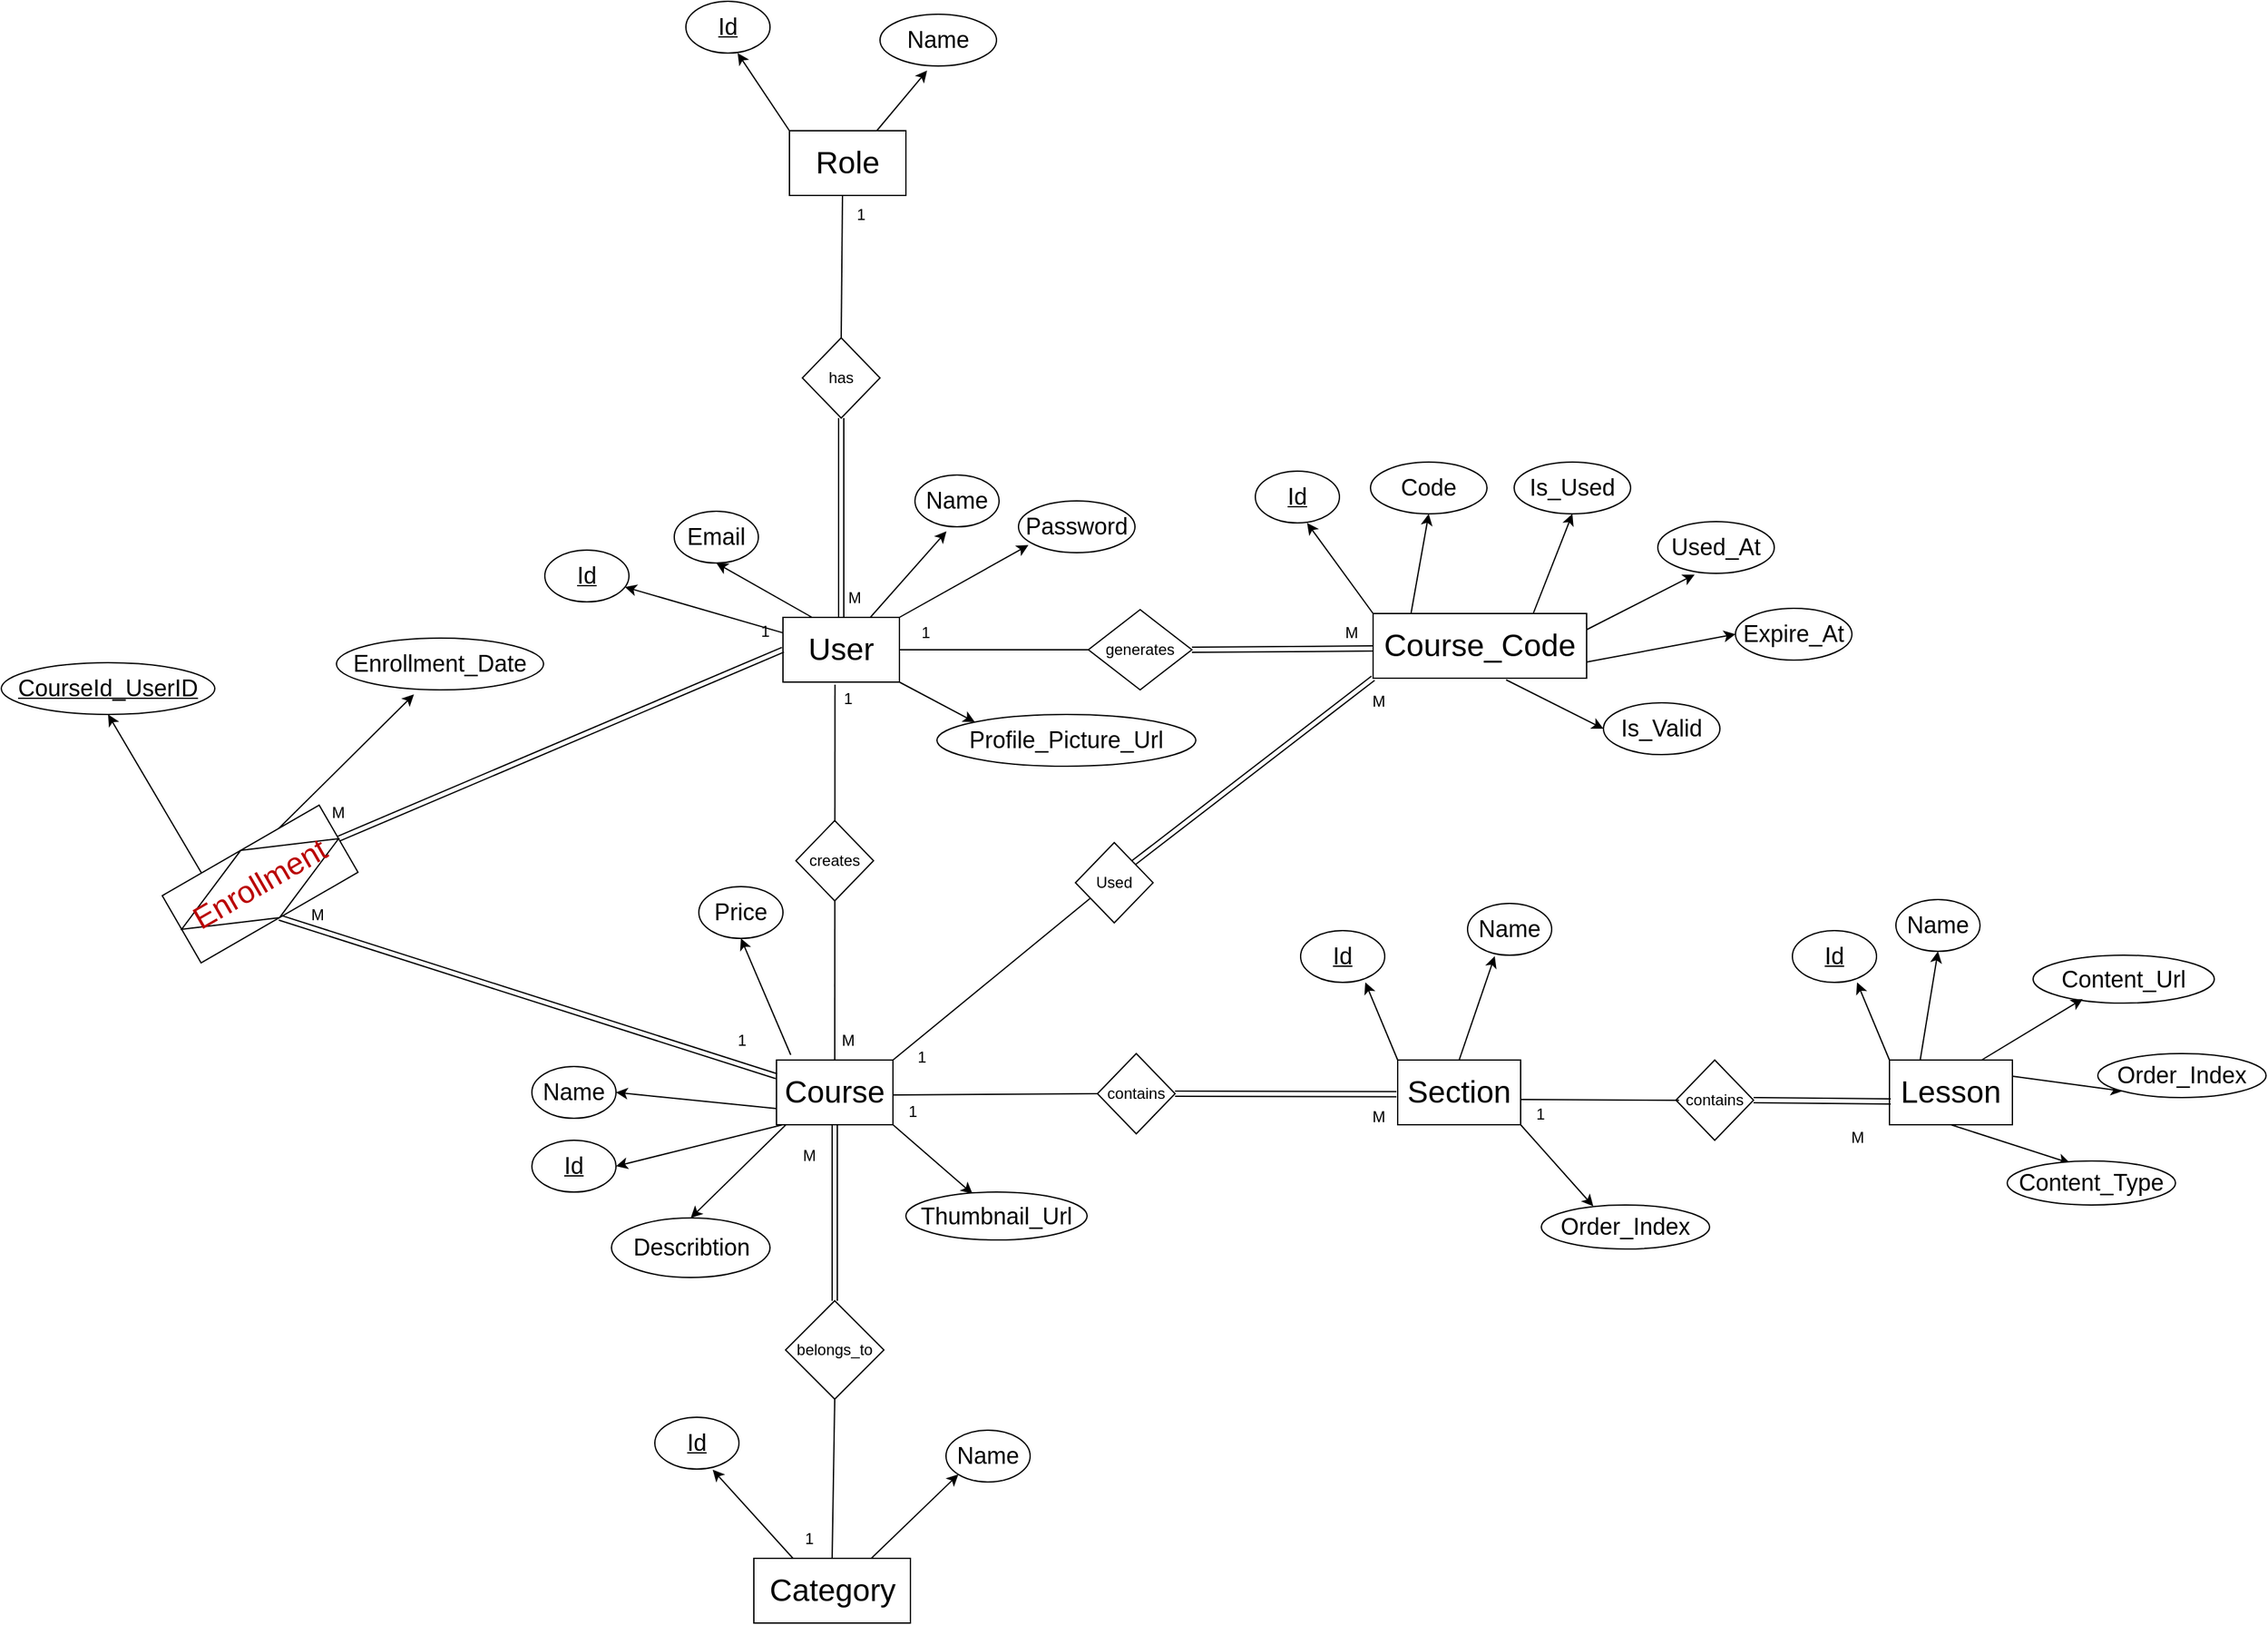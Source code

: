 <mxfile>
    <diagram id="kIUijbhrvOahCNuGcpKs" name="Page-1">
        <mxGraphModel dx="2920" dy="938" grid="1" gridSize="10" guides="1" tooltips="1" connect="1" arrows="1" fold="1" page="1" pageScale="1" pageWidth="850" pageHeight="1100" math="0" shadow="0">
            <root>
                <mxCell id="0"/>
                <mxCell id="1" parent="0"/>
                <mxCell id="7" value="" style="edgeStyle=none;html=1;" parent="1" source="2" target="5" edge="1">
                    <mxGeometry relative="1" as="geometry"/>
                </mxCell>
                <mxCell id="8" style="edgeStyle=none;html=1;exitX=0.75;exitY=0;exitDx=0;exitDy=0;entryX=0.374;entryY=1.088;entryDx=0;entryDy=0;entryPerimeter=0;" parent="1" source="2" target="9" edge="1">
                    <mxGeometry relative="1" as="geometry">
                        <mxPoint x="654" y="496" as="targetPoint"/>
                    </mxGeometry>
                </mxCell>
                <mxCell id="12" style="edgeStyle=none;html=1;exitX=0.25;exitY=0;exitDx=0;exitDy=0;entryX=0.5;entryY=1;entryDx=0;entryDy=0;" parent="1" source="2" target="11" edge="1">
                    <mxGeometry relative="1" as="geometry"/>
                </mxCell>
                <mxCell id="14" style="edgeStyle=none;html=1;exitX=1;exitY=0;exitDx=0;exitDy=0;entryX=0.085;entryY=0.854;entryDx=0;entryDy=0;entryPerimeter=0;" parent="1" source="2" target="15" edge="1">
                    <mxGeometry relative="1" as="geometry">
                        <mxPoint x="684" y="506" as="targetPoint"/>
                    </mxGeometry>
                </mxCell>
                <mxCell id="73" style="edgeStyle=none;html=1;exitX=1;exitY=1;exitDx=0;exitDy=0;entryX=0;entryY=0;entryDx=0;entryDy=0;" parent="1" source="2" target="74" edge="1">
                    <mxGeometry relative="1" as="geometry">
                        <mxPoint x="670" y="620" as="targetPoint"/>
                    </mxGeometry>
                </mxCell>
                <mxCell id="2" value="&lt;font style=&quot;font-size: 24px;&quot;&gt;User&lt;/font&gt;" style="rounded=0;whiteSpace=wrap;html=1;" parent="1" vertex="1">
                    <mxGeometry x="524" y="546" width="90" height="50" as="geometry"/>
                </mxCell>
                <mxCell id="5" value="&lt;u&gt;&lt;font style=&quot;font-size: 18px;&quot;&gt;Id&lt;/font&gt;&lt;/u&gt;" style="ellipse;whiteSpace=wrap;html=1;" parent="1" vertex="1">
                    <mxGeometry x="340" y="494" width="65" height="40" as="geometry"/>
                </mxCell>
                <mxCell id="9" value="&lt;font style=&quot;font-size: 18px;&quot;&gt;Name&lt;/font&gt;" style="ellipse;whiteSpace=wrap;html=1;" parent="1" vertex="1">
                    <mxGeometry x="626" y="436" width="65" height="40" as="geometry"/>
                </mxCell>
                <mxCell id="11" value="&lt;font style=&quot;font-size: 18px;&quot;&gt;Email&lt;/font&gt;" style="ellipse;whiteSpace=wrap;html=1;" parent="1" vertex="1">
                    <mxGeometry x="440" y="464" width="65" height="40" as="geometry"/>
                </mxCell>
                <mxCell id="15" value="&lt;font style=&quot;font-size: 18px;&quot;&gt;Password&lt;/font&gt;" style="ellipse;whiteSpace=wrap;html=1;" parent="1" vertex="1">
                    <mxGeometry x="706" y="456" width="90" height="40" as="geometry"/>
                </mxCell>
                <mxCell id="26" value="M" style="text;html=1;align=center;verticalAlign=middle;resizable=0;points=[];autosize=1;strokeColor=none;fillColor=none;" parent="1" vertex="1">
                    <mxGeometry x="564" y="516" width="30" height="30" as="geometry"/>
                </mxCell>
                <mxCell id="38" style="edgeStyle=none;html=1;entryX=1;entryY=0.5;entryDx=0;entryDy=0;exitX=0;exitY=0.75;exitDx=0;exitDy=0;" parent="1" source="29" target="40" edge="1">
                    <mxGeometry relative="1" as="geometry">
                        <mxPoint x="444" y="858" as="targetPoint"/>
                        <mxPoint x="519" y="888" as="sourcePoint"/>
                    </mxGeometry>
                </mxCell>
                <mxCell id="41" style="edgeStyle=none;html=1;entryX=1;entryY=0.5;entryDx=0;entryDy=0;exitX=0.137;exitY=0.963;exitDx=0;exitDy=0;exitPerimeter=0;" parent="1" source="29" target="42" edge="1">
                    <mxGeometry relative="1" as="geometry">
                        <mxPoint x="415" y="911" as="targetPoint"/>
                        <mxPoint x="520" y="944" as="sourcePoint"/>
                    </mxGeometry>
                </mxCell>
                <mxCell id="53" style="edgeStyle=none;html=1;exitX=1;exitY=1;exitDx=0;exitDy=0;entryX=0.368;entryY=0.038;entryDx=0;entryDy=0;entryPerimeter=0;" parent="1" source="29" target="54" edge="1">
                    <mxGeometry relative="1" as="geometry">
                        <mxPoint x="650" y="990" as="targetPoint"/>
                    </mxGeometry>
                </mxCell>
                <mxCell id="79" style="edgeStyle=none;html=1;exitX=0.105;exitY=0.958;exitDx=0;exitDy=0;entryX=0.5;entryY=0;entryDx=0;entryDy=0;exitPerimeter=0;" parent="1" source="29" target="78" edge="1">
                    <mxGeometry relative="1" as="geometry">
                        <mxPoint x="586.5" y="939" as="sourcePoint"/>
                        <Array as="points"/>
                    </mxGeometry>
                </mxCell>
                <mxCell id="80" style="edgeStyle=none;html=1;entryX=0.5;entryY=1;entryDx=0;entryDy=0;" parent="1" target="77" edge="1">
                    <mxGeometry relative="1" as="geometry">
                        <mxPoint x="530" y="884" as="sourcePoint"/>
                    </mxGeometry>
                </mxCell>
                <mxCell id="29" value="&lt;span style=&quot;font-size: 24px;&quot;&gt;Course&lt;/span&gt;" style="rounded=0;whiteSpace=wrap;html=1;" parent="1" vertex="1">
                    <mxGeometry x="519" y="888" width="90" height="50" as="geometry"/>
                </mxCell>
                <mxCell id="31" value="" style="endArrow=none;html=1;exitX=0.426;exitY=1.057;exitDx=0;exitDy=0;exitPerimeter=0;" parent="1" target="29" edge="1">
                    <mxGeometry width="50" height="50" relative="1" as="geometry">
                        <mxPoint x="564.21" y="598.0" as="sourcePoint"/>
                        <mxPoint x="563.58" y="754" as="targetPoint"/>
                    </mxGeometry>
                </mxCell>
                <mxCell id="32" value="1" style="text;html=1;align=center;verticalAlign=middle;resizable=0;points=[];autosize=1;strokeColor=none;fillColor=none;" parent="1" vertex="1">
                    <mxGeometry x="559" y="594" width="30" height="30" as="geometry"/>
                </mxCell>
                <mxCell id="33" value="M" style="text;html=1;align=center;verticalAlign=middle;resizable=0;points=[];autosize=1;strokeColor=none;fillColor=none;" parent="1" vertex="1">
                    <mxGeometry x="559" y="858" width="30" height="30" as="geometry"/>
                </mxCell>
                <mxCell id="36" value="creates" style="rhombus;whiteSpace=wrap;html=1;" parent="1" vertex="1">
                    <mxGeometry x="534" y="703" width="60" height="62" as="geometry"/>
                </mxCell>
                <mxCell id="40" value="&lt;font style=&quot;font-size: 18px;&quot;&gt;Name&lt;/font&gt;" style="ellipse;whiteSpace=wrap;html=1;" parent="1" vertex="1">
                    <mxGeometry x="330" y="893" width="65" height="40" as="geometry"/>
                </mxCell>
                <mxCell id="42" value="&lt;font style=&quot;font-size: 18px;&quot;&gt;&lt;u&gt;Id&lt;/u&gt;&lt;/font&gt;" style="ellipse;whiteSpace=wrap;html=1;" parent="1" vertex="1">
                    <mxGeometry x="330" y="950" width="65" height="40" as="geometry"/>
                </mxCell>
                <mxCell id="43" value="1" style="text;html=1;align=center;verticalAlign=middle;resizable=0;points=[];autosize=1;strokeColor=none;fillColor=none;" parent="1" vertex="1">
                    <mxGeometry x="609" y="913" width="30" height="30" as="geometry"/>
                </mxCell>
                <mxCell id="44" value="M" style="text;html=1;align=center;verticalAlign=middle;resizable=0;points=[];autosize=1;strokeColor=none;fillColor=none;" parent="1" vertex="1">
                    <mxGeometry x="1339" y="933" width="30" height="30" as="geometry"/>
                </mxCell>
                <mxCell id="45" value="contains" style="rhombus;whiteSpace=wrap;html=1;" parent="1" vertex="1">
                    <mxGeometry x="767" y="883" width="60" height="62" as="geometry"/>
                </mxCell>
                <mxCell id="59" style="edgeStyle=none;html=1;exitX=0.25;exitY=0;exitDx=0;exitDy=0;entryX=0.5;entryY=1;entryDx=0;entryDy=0;" parent="1" source="51" target="55" edge="1">
                    <mxGeometry relative="1" as="geometry"/>
                </mxCell>
                <mxCell id="98" style="edgeStyle=none;html=1;exitX=1;exitY=0.25;exitDx=0;exitDy=0;entryX=0;entryY=1;entryDx=0;entryDy=0;" parent="1" source="51" edge="1" target="97">
                    <mxGeometry relative="1" as="geometry">
                        <mxPoint x="1530" y="888" as="targetPoint"/>
                    </mxGeometry>
                </mxCell>
                <mxCell id="104" style="edgeStyle=none;html=1;exitX=0.5;exitY=1;exitDx=0;exitDy=0;entryX=0.374;entryY=0.049;entryDx=0;entryDy=0;entryPerimeter=0;" parent="1" source="51" target="105" edge="1">
                    <mxGeometry relative="1" as="geometry">
                        <mxPoint x="1440" y="1034" as="targetPoint"/>
                    </mxGeometry>
                </mxCell>
                <mxCell id="51" value="&lt;font style=&quot;font-size: 24px;&quot;&gt;Lesson&lt;/font&gt;" style="rounded=0;whiteSpace=wrap;html=1;" parent="1" vertex="1">
                    <mxGeometry x="1379" y="888" width="95" height="50" as="geometry"/>
                </mxCell>
                <mxCell id="54" value="&lt;font style=&quot;font-size: 18px;&quot;&gt;Thumbnail_Url&lt;/font&gt;" style="ellipse;whiteSpace=wrap;html=1;" parent="1" vertex="1">
                    <mxGeometry x="619" y="990" width="140" height="37" as="geometry"/>
                </mxCell>
                <mxCell id="55" value="&lt;font style=&quot;font-size: 18px;&quot;&gt;Name&lt;/font&gt;" style="ellipse;whiteSpace=wrap;html=1;" parent="1" vertex="1">
                    <mxGeometry x="1384" y="764" width="65" height="40" as="geometry"/>
                </mxCell>
                <mxCell id="56" value="&lt;font style=&quot;font-size: 18px;&quot;&gt;&lt;u&gt;Id&lt;/u&gt;&lt;/font&gt;" style="ellipse;whiteSpace=wrap;html=1;" parent="1" vertex="1">
                    <mxGeometry x="1304" y="788" width="65" height="40" as="geometry"/>
                </mxCell>
                <mxCell id="57" style="edgeStyle=none;html=1;exitX=0;exitY=0;exitDx=0;exitDy=0;entryX=0.769;entryY=1;entryDx=0;entryDy=0;entryPerimeter=0;" parent="1" source="51" target="56" edge="1">
                    <mxGeometry relative="1" as="geometry"/>
                </mxCell>
                <mxCell id="60" value="&lt;font style=&quot;font-size: 18px;&quot;&gt;Content_Url&lt;/font&gt;" style="ellipse;whiteSpace=wrap;html=1;" parent="1" vertex="1">
                    <mxGeometry x="1490" y="807" width="140" height="37" as="geometry"/>
                </mxCell>
                <mxCell id="61" style="edgeStyle=none;html=1;exitX=0.75;exitY=0;exitDx=0;exitDy=0;entryX=0.274;entryY=0.914;entryDx=0;entryDy=0;entryPerimeter=0;" parent="1" source="51" target="60" edge="1">
                    <mxGeometry relative="1" as="geometry"/>
                </mxCell>
                <mxCell id="62" value="M" style="text;html=1;align=center;verticalAlign=middle;resizable=0;points=[];autosize=1;strokeColor=none;fillColor=none;" parent="1" vertex="1">
                    <mxGeometry x="969" y="917" width="30" height="30" as="geometry"/>
                </mxCell>
                <mxCell id="63" style="edgeStyle=none;html=1;exitX=0.5;exitY=0;exitDx=0;exitDy=0;entryX=0.323;entryY=1.018;entryDx=0;entryDy=0;entryPerimeter=0;" parent="1" source="64" target="65" edge="1">
                    <mxGeometry relative="1" as="geometry"/>
                </mxCell>
                <mxCell id="95" style="edgeStyle=none;html=1;exitX=1;exitY=1;exitDx=0;exitDy=0;entryX=0.309;entryY=0.029;entryDx=0;entryDy=0;entryPerimeter=0;" parent="1" source="64" target="96" edge="1">
                    <mxGeometry relative="1" as="geometry">
                        <mxPoint x="1150" y="834" as="targetPoint"/>
                    </mxGeometry>
                </mxCell>
                <mxCell id="64" value="&lt;font style=&quot;font-size: 24px;&quot;&gt;Section&lt;/font&gt;" style="rounded=0;whiteSpace=wrap;html=1;" parent="1" vertex="1">
                    <mxGeometry x="999" y="888" width="95" height="50" as="geometry"/>
                </mxCell>
                <mxCell id="65" value="&lt;font style=&quot;font-size: 18px;&quot;&gt;Name&lt;/font&gt;" style="ellipse;whiteSpace=wrap;html=1;" parent="1" vertex="1">
                    <mxGeometry x="1053" y="767" width="65" height="40" as="geometry"/>
                </mxCell>
                <mxCell id="66" value="&lt;font style=&quot;font-size: 18px;&quot;&gt;&lt;u&gt;Id&lt;/u&gt;&lt;/font&gt;" style="ellipse;whiteSpace=wrap;html=1;" parent="1" vertex="1">
                    <mxGeometry x="924" y="788" width="65" height="40" as="geometry"/>
                </mxCell>
                <mxCell id="67" style="edgeStyle=none;html=1;exitX=0;exitY=0;exitDx=0;exitDy=0;entryX=0.769;entryY=1;entryDx=0;entryDy=0;entryPerimeter=0;" parent="1" source="64" target="66" edge="1">
                    <mxGeometry relative="1" as="geometry"/>
                </mxCell>
                <mxCell id="70" value="contains" style="rhombus;whiteSpace=wrap;html=1;" parent="1" vertex="1">
                    <mxGeometry x="1214" y="888" width="60" height="62" as="geometry"/>
                </mxCell>
                <mxCell id="94" value="" style="edgeStyle=none;html=1;" parent="1" source="72" target="64" edge="1">
                    <mxGeometry relative="1" as="geometry"/>
                </mxCell>
                <mxCell id="72" value="1" style="text;html=1;align=center;verticalAlign=middle;resizable=0;points=[];autosize=1;strokeColor=none;fillColor=none;" parent="1" vertex="1">
                    <mxGeometry x="1094" y="915" width="30" height="30" as="geometry"/>
                </mxCell>
                <mxCell id="74" value="&lt;font style=&quot;font-size: 18px;&quot;&gt;Profile_Picture_Url&lt;/font&gt;" style="ellipse;whiteSpace=wrap;html=1;" parent="1" vertex="1">
                    <mxGeometry x="643" y="621" width="200" height="40" as="geometry"/>
                </mxCell>
                <mxCell id="77" value="&lt;font style=&quot;font-size: 18px;&quot;&gt;Price&lt;/font&gt;" style="ellipse;whiteSpace=wrap;html=1;" parent="1" vertex="1">
                    <mxGeometry x="459" y="754" width="65" height="40" as="geometry"/>
                </mxCell>
                <mxCell id="78" value="&lt;font style=&quot;font-size: 18px;&quot;&gt;Describtion&lt;/font&gt;" style="ellipse;whiteSpace=wrap;html=1;" parent="1" vertex="1">
                    <mxGeometry x="391.5" y="1010" width="122.5" height="46" as="geometry"/>
                </mxCell>
                <mxCell id="92" style="edgeStyle=none;html=1;exitX=0.75;exitY=0;exitDx=0;exitDy=0;entryX=0;entryY=1;entryDx=0;entryDy=0;" parent="1" source="82" target="89" edge="1">
                    <mxGeometry relative="1" as="geometry"/>
                </mxCell>
                <mxCell id="82" value="&lt;span style=&quot;font-size: 24px;&quot;&gt;Category&lt;/span&gt;" style="rounded=0;whiteSpace=wrap;html=1;" parent="1" vertex="1">
                    <mxGeometry x="501.5" y="1273" width="121" height="50" as="geometry"/>
                </mxCell>
                <mxCell id="83" value="" style="endArrow=none;html=1;exitX=0.5;exitY=1;exitDx=0;exitDy=0;entryX=0.5;entryY=0;entryDx=0;entryDy=0;" parent="1" source="86" target="82" edge="1">
                    <mxGeometry width="50" height="50" relative="1" as="geometry">
                        <mxPoint x="560" y="964" as="sourcePoint"/>
                        <mxPoint x="560" y="1114" as="targetPoint"/>
                    </mxGeometry>
                </mxCell>
                <mxCell id="88" value="" style="endArrow=none;html=1;exitX=0.5;exitY=1;exitDx=0;exitDy=0;entryX=0.5;entryY=0;entryDx=0;entryDy=0;shape=link;" parent="1" source="29" target="86" edge="1">
                    <mxGeometry width="50" height="50" relative="1" as="geometry">
                        <mxPoint x="564" y="938" as="sourcePoint"/>
                        <mxPoint x="562" y="1273" as="targetPoint"/>
                    </mxGeometry>
                </mxCell>
                <mxCell id="86" value="belongs_to" style="rhombus;whiteSpace=wrap;html=1;" parent="1" vertex="1">
                    <mxGeometry x="526" y="1074" width="76" height="76" as="geometry"/>
                </mxCell>
                <mxCell id="89" value="&lt;font style=&quot;font-size: 18px;&quot;&gt;Name&lt;/font&gt;" style="ellipse;whiteSpace=wrap;html=1;" parent="1" vertex="1">
                    <mxGeometry x="650" y="1174" width="65" height="40" as="geometry"/>
                </mxCell>
                <mxCell id="90" value="&lt;font style=&quot;font-size: 18px;&quot;&gt;&lt;u&gt;Id&lt;/u&gt;&lt;/font&gt;" style="ellipse;whiteSpace=wrap;html=1;" parent="1" vertex="1">
                    <mxGeometry x="425" y="1164" width="65" height="40" as="geometry"/>
                </mxCell>
                <mxCell id="91" style="edgeStyle=none;html=1;exitX=0.25;exitY=0;exitDx=0;exitDy=0;entryX=0.688;entryY=1.014;entryDx=0;entryDy=0;entryPerimeter=0;" parent="1" source="82" target="90" edge="1">
                    <mxGeometry relative="1" as="geometry"/>
                </mxCell>
                <mxCell id="96" value="&lt;font style=&quot;font-size: 18px;&quot;&gt;Order_Index&lt;/font&gt;" style="ellipse;whiteSpace=wrap;html=1;" parent="1" vertex="1">
                    <mxGeometry x="1110" y="1000" width="130" height="34" as="geometry"/>
                </mxCell>
                <mxCell id="97" value="&lt;font style=&quot;font-size: 18px;&quot;&gt;Order_Index&lt;/font&gt;" style="ellipse;whiteSpace=wrap;html=1;" parent="1" vertex="1">
                    <mxGeometry x="1540" y="883" width="130" height="34" as="geometry"/>
                </mxCell>
                <mxCell id="101" value="M" style="text;html=1;align=center;verticalAlign=middle;resizable=0;points=[];autosize=1;strokeColor=none;fillColor=none;" parent="1" vertex="1">
                    <mxGeometry x="529" y="947" width="30" height="30" as="geometry"/>
                </mxCell>
                <mxCell id="102" value="1" style="text;html=1;align=center;verticalAlign=middle;resizable=0;points=[];autosize=1;strokeColor=none;fillColor=none;" parent="1" vertex="1">
                    <mxGeometry x="529" y="1243" width="30" height="30" as="geometry"/>
                </mxCell>
                <mxCell id="105" value="&lt;span style=&quot;font-size: 18px;&quot;&gt;Content_Type&lt;/span&gt;" style="ellipse;whiteSpace=wrap;html=1;" parent="1" vertex="1">
                    <mxGeometry x="1470" y="966" width="130" height="34" as="geometry"/>
                </mxCell>
                <mxCell id="106" value="" style="edgeStyle=none;html=1;entryX=0.5;entryY=1;entryDx=0;entryDy=0;exitX=0.25;exitY=0;exitDx=0;exitDy=0;" parent="1" source="191" target="111" edge="1">
                    <mxGeometry relative="1" as="geometry">
                        <mxPoint x="80" y="714" as="sourcePoint"/>
                        <mxPoint x="48.4" y="613.668" as="targetPoint"/>
                    </mxGeometry>
                </mxCell>
                <mxCell id="107" style="edgeStyle=none;html=1;entryX=0.374;entryY=1.088;entryDx=0;entryDy=0;entryPerimeter=0;exitX=0.604;exitY=0.085;exitDx=0;exitDy=0;exitPerimeter=0;" parent="1" source="191" target="112" edge="1">
                    <mxGeometry relative="1" as="geometry">
                        <mxPoint x="280" y="626" as="targetPoint"/>
                        <mxPoint x="120" y="714" as="sourcePoint"/>
                    </mxGeometry>
                </mxCell>
                <mxCell id="111" value="&lt;u&gt;&lt;font style=&quot;font-size: 18px;&quot;&gt;CourseId_UserID&lt;/font&gt;&lt;/u&gt;" style="ellipse;whiteSpace=wrap;html=1;" parent="1" vertex="1">
                    <mxGeometry x="-80" y="581" width="165" height="40" as="geometry"/>
                </mxCell>
                <mxCell id="112" value="&lt;font style=&quot;font-size: 18px;&quot;&gt;Enrollment_Date&lt;/font&gt;" style="ellipse;whiteSpace=wrap;html=1;" parent="1" vertex="1">
                    <mxGeometry x="179" y="562" width="160" height="40" as="geometry"/>
                </mxCell>
                <mxCell id="117" value="" style="endArrow=none;html=1;entryX=0;entryY=0.5;entryDx=0;entryDy=0;exitX=1;exitY=0.5;exitDx=0;exitDy=0;shape=link;" parent="1" source="191" target="2" edge="1">
                    <mxGeometry width="50" height="50" relative="1" as="geometry">
                        <mxPoint x="330" y="650" as="sourcePoint"/>
                        <mxPoint x="524" y="564" as="targetPoint"/>
                    </mxGeometry>
                </mxCell>
                <mxCell id="119" value="1" style="text;html=1;align=center;verticalAlign=middle;resizable=0;points=[];autosize=1;strokeColor=none;fillColor=none;" parent="1" vertex="1">
                    <mxGeometry x="495" y="542" width="30" height="30" as="geometry"/>
                </mxCell>
                <mxCell id="120" value="M" style="text;html=1;align=center;verticalAlign=middle;resizable=0;points=[];autosize=1;strokeColor=none;fillColor=none;" parent="1" vertex="1">
                    <mxGeometry x="165" y="682" width="30" height="30" as="geometry"/>
                </mxCell>
                <mxCell id="121" value="M" style="text;html=1;align=center;verticalAlign=middle;resizable=0;points=[];autosize=1;strokeColor=none;fillColor=none;" parent="1" vertex="1">
                    <mxGeometry x="149" y="761" width="30" height="30" as="geometry"/>
                </mxCell>
                <mxCell id="122" value="1" style="text;html=1;align=center;verticalAlign=middle;resizable=0;points=[];autosize=1;strokeColor=none;fillColor=none;" parent="1" vertex="1">
                    <mxGeometry x="476.5" y="858" width="30" height="30" as="geometry"/>
                </mxCell>
                <mxCell id="125" value="" style="endArrow=none;html=1;exitX=0.5;exitY=0;exitDx=0;exitDy=0;" parent="1" source="127" edge="1">
                    <mxGeometry width="50" height="50" relative="1" as="geometry">
                        <mxPoint x="350" y="259" as="sourcePoint"/>
                        <mxPoint x="570" y="220" as="targetPoint"/>
                    </mxGeometry>
                </mxCell>
                <mxCell id="190" style="edgeStyle=none;shape=link;rounded=1;html=1;exitX=0.5;exitY=1;exitDx=0;exitDy=0;entryX=0.5;entryY=0;entryDx=0;entryDy=0;strokeColor=default;align=center;verticalAlign=middle;fontFamily=Helvetica;fontSize=11;fontColor=default;labelBackgroundColor=default;endArrow=none;" parent="1" source="127" target="2" edge="1">
                    <mxGeometry relative="1" as="geometry"/>
                </mxCell>
                <mxCell id="127" value="has" style="rhombus;whiteSpace=wrap;html=1;" parent="1" vertex="1">
                    <mxGeometry x="539" y="330" width="60" height="62" as="geometry"/>
                </mxCell>
                <mxCell id="128" style="edgeStyle=none;html=1;entryX=0.615;entryY=1;entryDx=0;entryDy=0;entryPerimeter=0;exitX=0;exitY=0;exitDx=0;exitDy=0;" parent="1" source="130" target="131" edge="1">
                    <mxGeometry relative="1" as="geometry">
                        <mxPoint x="984" y="485" as="targetPoint"/>
                        <mxPoint x="980" y="540" as="sourcePoint"/>
                    </mxGeometry>
                </mxCell>
                <mxCell id="129" style="edgeStyle=none;html=1;exitX=0.172;exitY=0.102;exitDx=0;exitDy=0;entryX=0.5;entryY=1;entryDx=0;entryDy=0;exitPerimeter=0;" parent="1" source="130" target="132" edge="1">
                    <mxGeometry relative="1" as="geometry">
                        <mxPoint x="1000" y="485" as="targetPoint"/>
                    </mxGeometry>
                </mxCell>
                <mxCell id="135" style="edgeStyle=none;html=1;exitX=0.75;exitY=0;exitDx=0;exitDy=0;entryX=0.5;entryY=1;entryDx=0;entryDy=0;" parent="1" source="130" target="136" edge="1">
                    <mxGeometry relative="1" as="geometry">
                        <mxPoint x="1160" y="495.0" as="targetPoint"/>
                    </mxGeometry>
                </mxCell>
                <mxCell id="139" style="edgeStyle=none;html=1;exitX=1;exitY=0.75;exitDx=0;exitDy=0;entryX=0;entryY=0.5;entryDx=0;entryDy=0;" parent="1" source="130" target="140" edge="1">
                    <mxGeometry relative="1" as="geometry">
                        <mxPoint x="1290" y="505.0" as="targetPoint"/>
                    </mxGeometry>
                </mxCell>
                <mxCell id="141" style="edgeStyle=none;html=1;exitX=0.623;exitY=1.025;exitDx=0;exitDy=0;entryX=0;entryY=0.5;entryDx=0;entryDy=0;exitPerimeter=0;" parent="1" source="130" target="143" edge="1">
                    <mxGeometry relative="1" as="geometry">
                        <mxPoint x="1320" y="535" as="targetPoint"/>
                    </mxGeometry>
                </mxCell>
                <mxCell id="130" value="&lt;font style=&quot;font-size: 24px;&quot;&gt;Course_Code&lt;/font&gt;" style="rounded=0;whiteSpace=wrap;html=1;" parent="1" vertex="1">
                    <mxGeometry x="980" y="543" width="165" height="50" as="geometry"/>
                </mxCell>
                <mxCell id="131" value="&lt;u&gt;&lt;font style=&quot;font-size: 18px;&quot;&gt;Id&lt;/font&gt;&lt;/u&gt;" style="ellipse;whiteSpace=wrap;html=1;" parent="1" vertex="1">
                    <mxGeometry x="889" y="433" width="65" height="40" as="geometry"/>
                </mxCell>
                <mxCell id="132" value="&lt;font style=&quot;font-size: 18px;&quot;&gt;Code&lt;/font&gt;" style="ellipse;whiteSpace=wrap;html=1;" parent="1" vertex="1">
                    <mxGeometry x="978" y="426" width="90" height="40" as="geometry"/>
                </mxCell>
                <mxCell id="136" value="&lt;font style=&quot;font-size: 18px;&quot;&gt;Is_Used&lt;/font&gt;" style="ellipse;whiteSpace=wrap;html=1;" parent="1" vertex="1">
                    <mxGeometry x="1089" y="426" width="90" height="40" as="geometry"/>
                </mxCell>
                <mxCell id="137" value="&lt;font style=&quot;font-size: 18px;&quot;&gt;Used_At&lt;/font&gt;" style="ellipse;whiteSpace=wrap;html=1;" parent="1" vertex="1">
                    <mxGeometry x="1200" y="472" width="90" height="40" as="geometry"/>
                </mxCell>
                <mxCell id="138" style="edgeStyle=none;html=1;exitX=1;exitY=0.25;exitDx=0;exitDy=0;entryX=0.316;entryY=1.024;entryDx=0;entryDy=0;entryPerimeter=0;" parent="1" source="130" target="137" edge="1">
                    <mxGeometry relative="1" as="geometry"/>
                </mxCell>
                <mxCell id="140" value="&lt;font style=&quot;font-size: 18px;&quot;&gt;Expire_At&lt;/font&gt;" style="ellipse;whiteSpace=wrap;html=1;" parent="1" vertex="1">
                    <mxGeometry x="1260" y="539" width="90" height="40" as="geometry"/>
                </mxCell>
                <mxCell id="143" value="&lt;span style=&quot;font-size: 18px;&quot;&gt;Is_Valid&lt;/span&gt;" style="ellipse;whiteSpace=wrap;html=1;" parent="1" vertex="1">
                    <mxGeometry x="1158" y="612" width="90" height="40" as="geometry"/>
                </mxCell>
                <mxCell id="150" value="" style="endArrow=none;html=1;exitX=1;exitY=0.5;exitDx=0;exitDy=0;entryX=0;entryY=0.5;entryDx=0;entryDy=0;" parent="1" target="37" edge="1">
                    <mxGeometry width="50" height="50" relative="1" as="geometry">
                        <mxPoint x="614" y="571" as="sourcePoint"/>
                        <mxPoint x="980" y="571" as="targetPoint"/>
                    </mxGeometry>
                </mxCell>
                <mxCell id="151" style="edgeStyle=none;html=1;exitX=0;exitY=0;exitDx=0;exitDy=0;entryX=0.615;entryY=1;entryDx=0;entryDy=0;entryPerimeter=0;" parent="1" source="153" target="154" edge="1">
                    <mxGeometry relative="1" as="geometry">
                        <mxPoint x="499" y="110" as="targetPoint"/>
                    </mxGeometry>
                </mxCell>
                <mxCell id="152" style="edgeStyle=none;html=1;exitX=0.75;exitY=0;exitDx=0;exitDy=0;entryX=0.404;entryY=1.088;entryDx=0;entryDy=0;entryPerimeter=0;" parent="1" source="153" target="155" edge="1">
                    <mxGeometry relative="1" as="geometry">
                        <mxPoint x="559" y="110" as="targetPoint"/>
                    </mxGeometry>
                </mxCell>
                <mxCell id="153" value="&lt;font style=&quot;font-size: 24px;&quot;&gt;Role&lt;/font&gt;" style="rounded=0;whiteSpace=wrap;html=1;" parent="1" vertex="1">
                    <mxGeometry x="529" y="170" width="90" height="50" as="geometry"/>
                </mxCell>
                <mxCell id="154" value="&lt;u&gt;&lt;font style=&quot;font-size: 18px;&quot;&gt;Id&lt;/font&gt;&lt;/u&gt;" style="ellipse;whiteSpace=wrap;html=1;" parent="1" vertex="1">
                    <mxGeometry x="449" y="70" width="65" height="40" as="geometry"/>
                </mxCell>
                <mxCell id="155" value="&lt;font style=&quot;font-size: 18px;&quot;&gt;Name&lt;/font&gt;" style="ellipse;whiteSpace=wrap;html=1;" parent="1" vertex="1">
                    <mxGeometry x="599" y="80" width="90" height="40" as="geometry"/>
                </mxCell>
                <mxCell id="156" value="1" style="text;html=1;align=center;verticalAlign=middle;resizable=0;points=[];autosize=1;strokeColor=none;fillColor=none;" parent="1" vertex="1">
                    <mxGeometry x="569" y="220" width="30" height="30" as="geometry"/>
                </mxCell>
                <mxCell id="37" value="generates" style="rhombus;whiteSpace=wrap;html=1;" parent="1" vertex="1">
                    <mxGeometry x="760" y="540" width="80" height="62" as="geometry"/>
                </mxCell>
                <mxCell id="157" value="1" style="text;html=1;align=center;verticalAlign=middle;resizable=0;points=[];autosize=1;strokeColor=none;fillColor=none;" parent="1" vertex="1">
                    <mxGeometry x="619" y="543" width="30" height="30" as="geometry"/>
                </mxCell>
                <mxCell id="159" value="" style="endArrow=none;html=1;exitX=1;exitY=0;exitDx=0;exitDy=0;entryX=1;entryY=0;entryDx=0;entryDy=0;" parent="1" source="29" target="160" edge="1">
                    <mxGeometry width="50" height="50" relative="1" as="geometry">
                        <mxPoint x="612" y="886.82" as="sourcePoint"/>
                        <mxPoint x="978" y="886.82" as="targetPoint"/>
                    </mxGeometry>
                </mxCell>
                <mxCell id="167" style="edgeStyle=none;html=1;exitX=1;exitY=0;exitDx=0;exitDy=0;entryX=0;entryY=1;entryDx=0;entryDy=0;shape=link;" parent="1" source="160" target="130" edge="1">
                    <mxGeometry relative="1" as="geometry"/>
                </mxCell>
                <mxCell id="160" value="Used" style="rhombus;whiteSpace=wrap;html=1;" parent="1" vertex="1">
                    <mxGeometry x="750" y="720" width="60" height="62" as="geometry"/>
                </mxCell>
                <mxCell id="161" value="1" style="text;html=1;align=center;verticalAlign=middle;resizable=0;points=[];autosize=1;strokeColor=none;fillColor=none;" parent="1" vertex="1">
                    <mxGeometry x="616" y="871" width="30" height="30" as="geometry"/>
                </mxCell>
                <mxCell id="162" value="M" style="text;html=1;align=center;verticalAlign=middle;resizable=0;points=[];autosize=1;strokeColor=none;fillColor=none;" parent="1" vertex="1">
                    <mxGeometry x="969" y="596" width="30" height="30" as="geometry"/>
                </mxCell>
                <mxCell id="164" value="M" style="text;html=1;align=center;verticalAlign=middle;resizable=0;points=[];autosize=1;strokeColor=none;fillColor=none;" parent="1" vertex="1">
                    <mxGeometry x="948" y="543" width="30" height="30" as="geometry"/>
                </mxCell>
                <mxCell id="173" value="" style="endArrow=none;html=1;exitX=1;exitY=0;exitDx=0;exitDy=0;entryX=0;entryY=0.5;entryDx=0;entryDy=0;" parent="1" target="45" edge="1">
                    <mxGeometry width="50" height="50" relative="1" as="geometry">
                        <mxPoint x="609" y="915" as="sourcePoint"/>
                        <mxPoint x="795" y="763" as="targetPoint"/>
                    </mxGeometry>
                </mxCell>
                <mxCell id="174" style="edgeStyle=none;html=1;entryX=0.967;entryY=-0.087;entryDx=0;entryDy=0;entryPerimeter=0;shape=link;exitX=1;exitY=0.5;exitDx=0;exitDy=0;" parent="1" source="45" target="62" edge="1">
                    <mxGeometry relative="1" as="geometry">
                        <mxPoint x="850" y="914" as="sourcePoint"/>
                    </mxGeometry>
                </mxCell>
                <mxCell id="175" value="" style="endArrow=none;html=1;exitX=-0.08;exitY=0.113;exitDx=0;exitDy=0;entryX=0;entryY=0.5;entryDx=0;entryDy=0;exitPerimeter=0;" parent="1" edge="1">
                    <mxGeometry width="50" height="50" relative="1" as="geometry">
                        <mxPoint x="1094" y="918.5" as="sourcePoint"/>
                        <mxPoint x="1216.4" y="919.11" as="targetPoint"/>
                    </mxGeometry>
                </mxCell>
                <mxCell id="176" style="edgeStyle=none;html=1;exitX=1;exitY=0.5;exitDx=0;exitDy=0;shape=link;" parent="1" source="70" edge="1">
                    <mxGeometry relative="1" as="geometry">
                        <mxPoint x="1380" y="920" as="targetPoint"/>
                    </mxGeometry>
                </mxCell>
                <mxCell id="178" style="edgeStyle=none;shape=link;rounded=1;html=1;exitX=1;exitY=0.5;exitDx=0;exitDy=0;strokeColor=default;align=center;verticalAlign=middle;fontFamily=Helvetica;fontSize=11;fontColor=default;labelBackgroundColor=default;endArrow=none;" parent="1" source="37" edge="1">
                    <mxGeometry relative="1" as="geometry">
                        <mxPoint x="980" y="570" as="targetPoint"/>
                    </mxGeometry>
                </mxCell>
                <mxCell id="186" style="edgeStyle=none;shape=link;rounded=1;html=1;exitX=0;exitY=0.25;exitDx=0;exitDy=0;strokeColor=default;align=center;verticalAlign=middle;fontFamily=Helvetica;fontSize=11;fontColor=default;labelBackgroundColor=default;endArrow=none;entryX=0.5;entryY=1;entryDx=0;entryDy=0;" parent="1" source="29" target="191" edge="1">
                    <mxGeometry relative="1" as="geometry">
                        <mxPoint x="291.022" y="821.235" as="sourcePoint"/>
                        <mxPoint x="190" y="770" as="targetPoint"/>
                    </mxGeometry>
                </mxCell>
                <mxCell id="191" value="&lt;span style=&quot;font-size: 24px; color: rgb(192, 192, 192);&quot;&gt;&lt;font color=&quot;rgba(0, 0, 0, 0)&quot;&gt;Enrollment&lt;/font&gt;&lt;/span&gt;" style="shape=associativeEntity;whiteSpace=wrap;html=1;align=center;rotation=-30;" parent="1" vertex="1">
                    <mxGeometry x="50" y="722" width="140" height="60" as="geometry"/>
                </mxCell>
            </root>
        </mxGraphModel>
    </diagram>
</mxfile>
